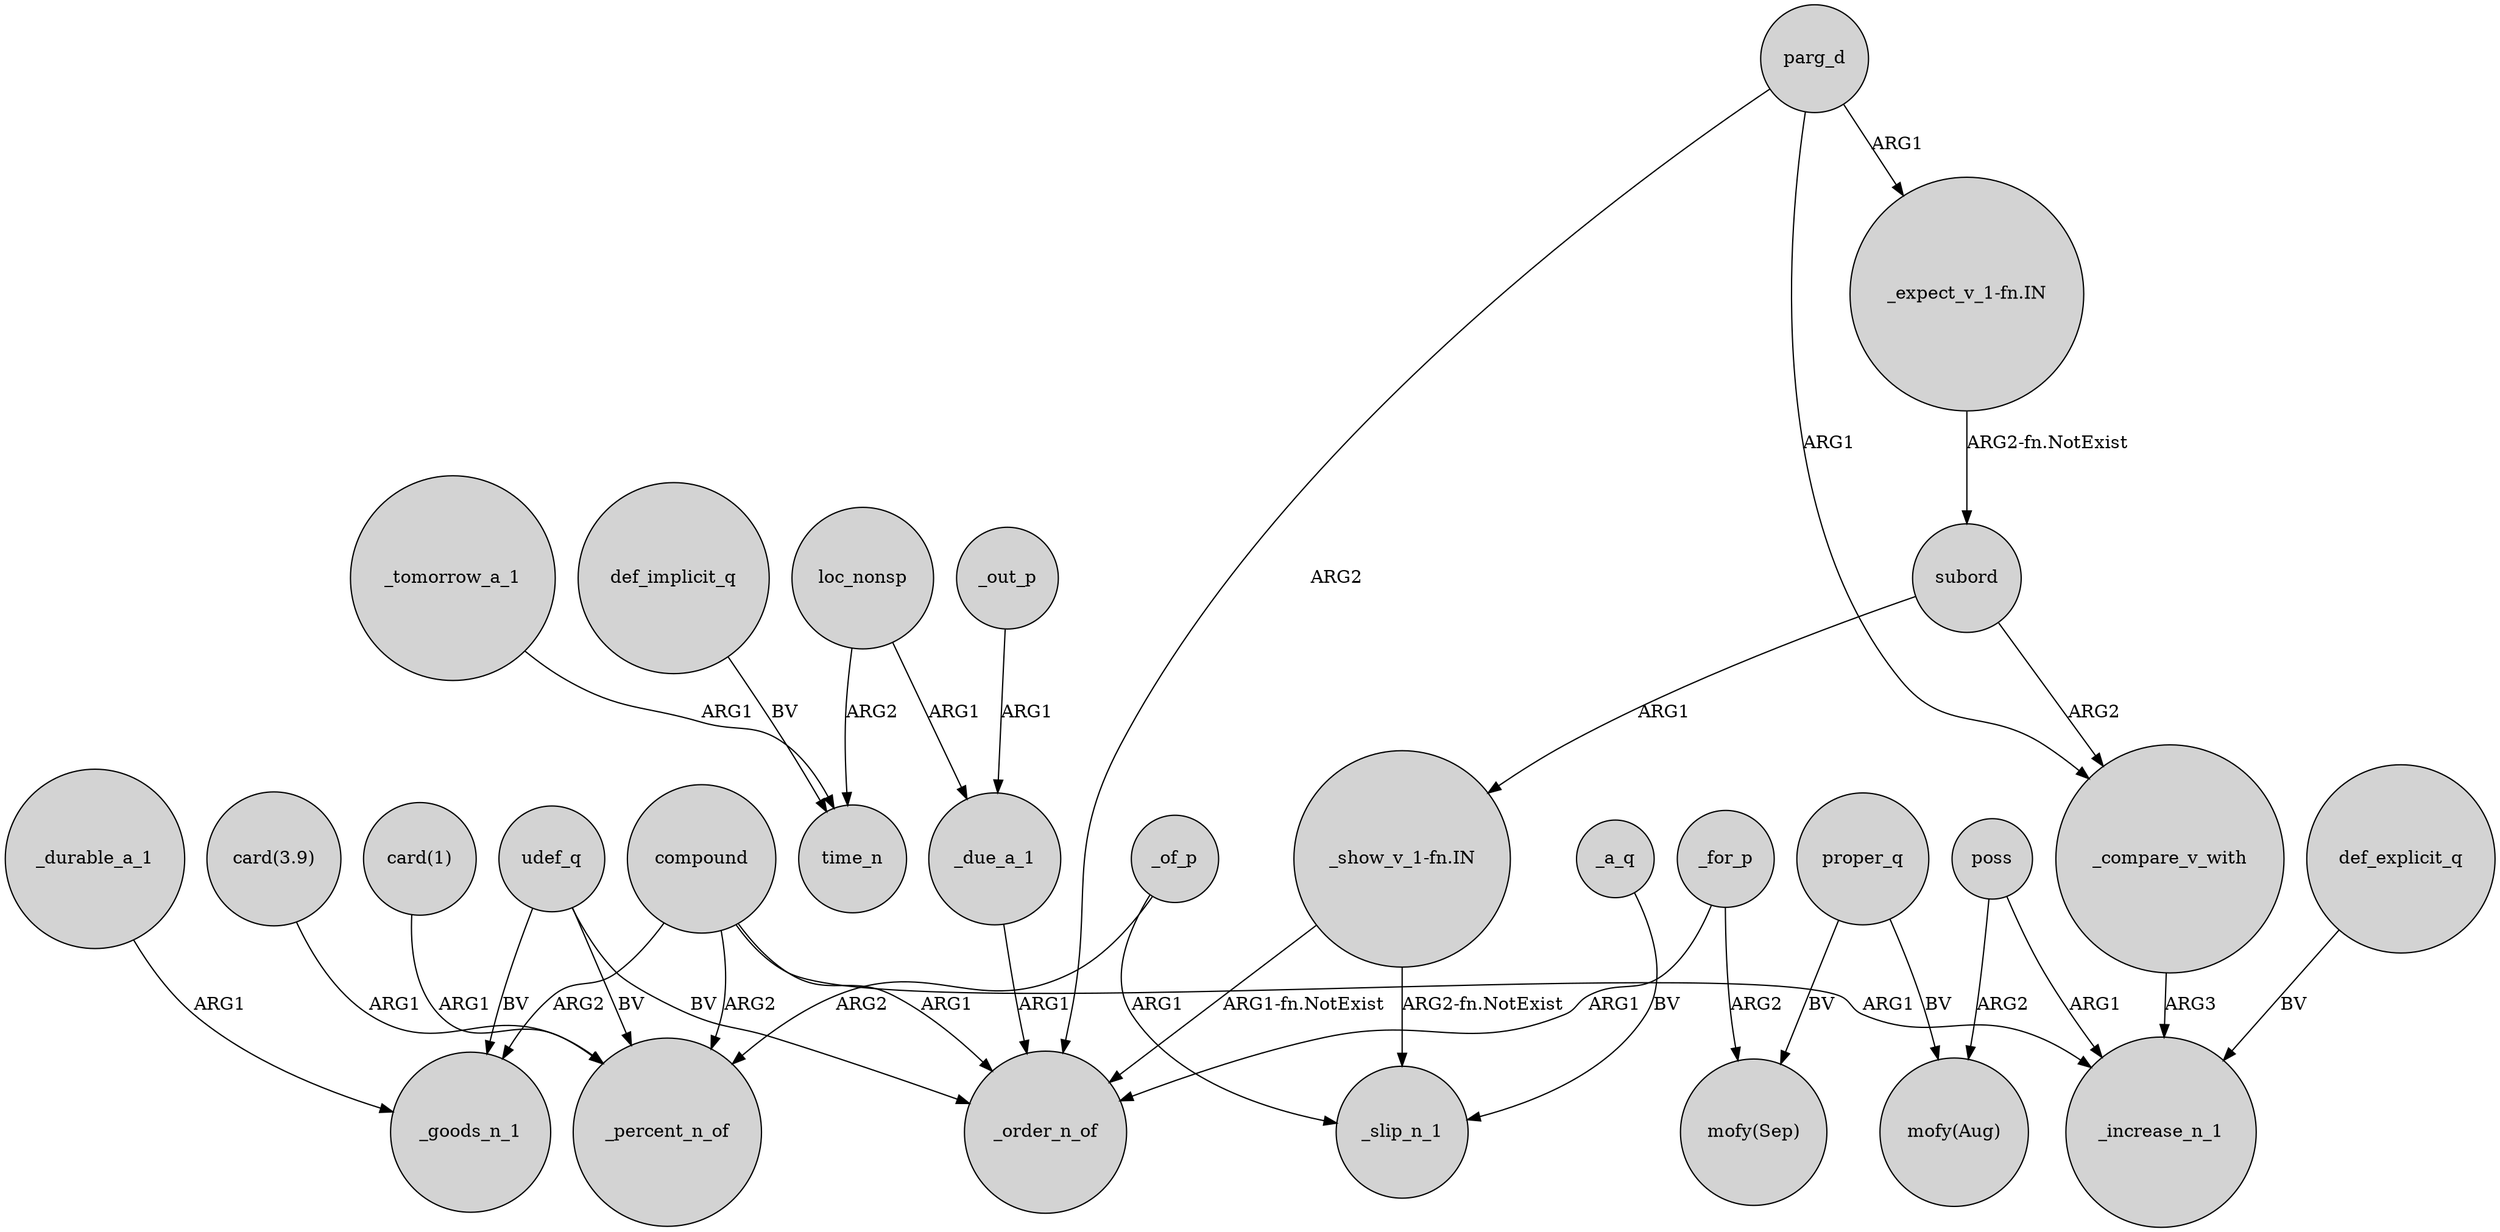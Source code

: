 digraph {
	node [shape=circle style=filled]
	"card(1)" -> _percent_n_of [label=ARG1]
	subord -> "_show_v_1-fn.IN" [label=ARG1]
	_compare_v_with -> _increase_n_1 [label=ARG3]
	compound -> _goods_n_1 [label=ARG2]
	_tomorrow_a_1 -> time_n [label=ARG1]
	udef_q -> _order_n_of [label=BV]
	_a_q -> _slip_n_1 [label=BV]
	_out_p -> _due_a_1 [label=ARG1]
	"card(3.9)" -> _percent_n_of [label=ARG1]
	"_show_v_1-fn.IN" -> _order_n_of [label="ARG1-fn.NotExist"]
	_for_p -> _order_n_of [label=ARG1]
	parg_d -> _compare_v_with [label=ARG1]
	proper_q -> "mofy(Sep)" [label=BV]
	compound -> _percent_n_of [label=ARG2]
	parg_d -> _order_n_of [label=ARG2]
	loc_nonsp -> time_n [label=ARG2]
	_durable_a_1 -> _goods_n_1 [label=ARG1]
	def_explicit_q -> _increase_n_1 [label=BV]
	loc_nonsp -> _due_a_1 [label=ARG1]
	_of_p -> _percent_n_of [label=ARG2]
	"_show_v_1-fn.IN" -> _slip_n_1 [label="ARG2-fn.NotExist"]
	compound -> _order_n_of [label=ARG1]
	udef_q -> _goods_n_1 [label=BV]
	proper_q -> "mofy(Aug)" [label=BV]
	_due_a_1 -> _order_n_of [label=ARG1]
	parg_d -> "_expect_v_1-fn.IN" [label=ARG1]
	_of_p -> _slip_n_1 [label=ARG1]
	poss -> _increase_n_1 [label=ARG1]
	"_expect_v_1-fn.IN" -> subord [label="ARG2-fn.NotExist"]
	subord -> _compare_v_with [label=ARG2]
	compound -> _increase_n_1 [label=ARG1]
	udef_q -> _percent_n_of [label=BV]
	_for_p -> "mofy(Sep)" [label=ARG2]
	poss -> "mofy(Aug)" [label=ARG2]
	def_implicit_q -> time_n [label=BV]
}
